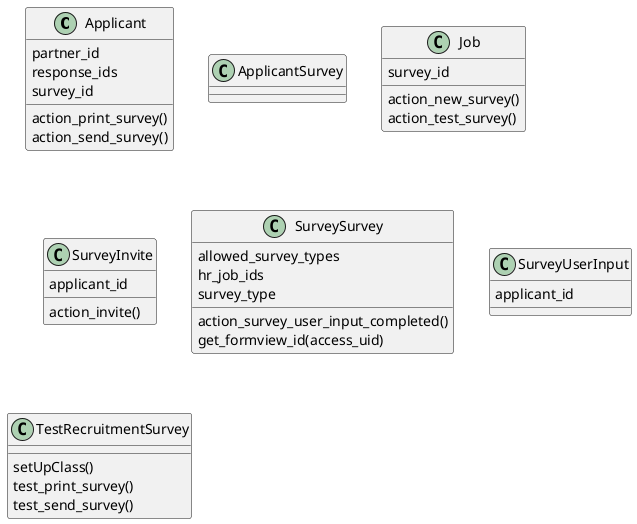 @startuml classes_hr_recruitment_survey
set namespaceSeparator none
class "Applicant" as odoo_src.odoo.addons.hr_recruitment_survey.models.hr_applicant.Applicant {
  partner_id
  response_ids
  survey_id
  action_print_survey()
  action_send_survey()
}
class "ApplicantSurvey" as odoo_src.odoo.addons.hr_recruitment_survey.controllers.main.ApplicantSurvey {
}
class "Job" as odoo_src.odoo.addons.hr_recruitment_survey.models.hr_job.Job {
  survey_id
  action_new_survey()
  action_test_survey()
}
class "SurveyInvite" as odoo_src.odoo.addons.hr_recruitment_survey.wizard.survey_invite.SurveyInvite {
  applicant_id
  action_invite()
}
class "SurveySurvey" as odoo_src.odoo.addons.hr_recruitment_survey.models.survey_survey.SurveySurvey {
  allowed_survey_types
  hr_job_ids
  survey_type
  action_survey_user_input_completed()
  get_formview_id(access_uid)
}
class "SurveyUserInput" as odoo_src.odoo.addons.hr_recruitment_survey.models.survey_user_input.SurveyUserInput {
  applicant_id
}
class "TestRecruitmentSurvey" as odoo_src.odoo.addons.hr_recruitment_survey.tests.test_recruitment_survey.TestRecruitmentSurvey {
  setUpClass()
  test_print_survey()
  test_send_survey()
}
@enduml
